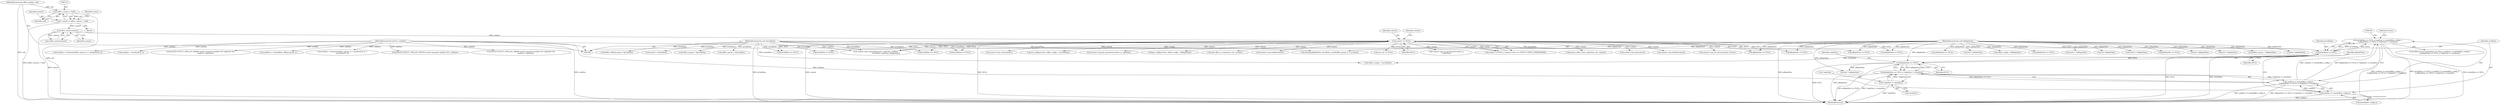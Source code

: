 digraph "0_Android_073a80800f341325932c66818ce4302b312909a4@API" {
"1000191" [label="(Call,pCmdData == NULL || cmdSize != sizeof(effect_config_t)\n || pReplyData == NULL || *replySize != sizeof(int))"];
"1000192" [label="(Call,pCmdData == NULL)"];
"1000104" [label="(MethodParameterIn,void *pCmdData)"];
"1000134" [label="(Call,context == NULL)"];
"1000124" [label="(Call,effect_exists(context))"];
"1000109" [label="(Call,* context = (effect_context_t *)self)"];
"1000111" [label="(Call,(effect_context_t *)self)"];
"1000101" [label="(MethodParameterIn,effect_handle_t self)"];
"1000195" [label="(Call,cmdSize != sizeof(effect_config_t)\n || pReplyData == NULL || *replySize != sizeof(int))"];
"1000196" [label="(Call,cmdSize != sizeof(effect_config_t))"];
"1000103" [label="(MethodParameterIn,uint32_t cmdSize)"];
"1000200" [label="(Call,pReplyData == NULL || *replySize != sizeof(int))"];
"1000201" [label="(Call,pReplyData == NULL)"];
"1000106" [label="(MethodParameterIn,void *pReplyData)"];
"1000204" [label="(Call,*replySize != sizeof(int))"];
"1000195" [label="(Call,cmdSize != sizeof(effect_config_t)\n || pReplyData == NULL || *replySize != sizeof(int))"];
"1000566" [label="(Call,context->ops.set_device(context, device))"];
"1000607" [label="(Call,(effect_offload_param_t*)pCmdData)"];
"1000103" [label="(MethodParameterIn,uint32_t cmdSize)"];
"1000123" [label="(Call,!effect_exists(context))"];
"1000267" [label="(Call,context->ops.reset(context))"];
"1000317" [label="(Call,(int *)pReplyData)"];
"1000192" [label="(Call,pCmdData == NULL)"];
"1000541" [label="(Call,cmdSize < sizeof(uint32_t))"];
"1000111" [label="(Call,(effect_context_t *)self)"];
"1000106" [label="(MethodParameterIn,void *pReplyData)"];
"1000198" [label="(Call,sizeof(effect_config_t))"];
"1000378" [label="(Call,pCmdData == NULL)"];
"1000413" [label="(Call,ALOGV(\"EFFECT_CMD_GET_PARAM invalid command cmdSize %d *replySize %d\",\n                   cmdSize, *replySize))"];
"1000104" [label="(MethodParameterIn,void *pCmdData)"];
"1000193" [label="(Identifier,pCmdData)"];
"1000217" [label="(Call,(int *) pReplyData)"];
"1000392" [label="(Call,pReplyData == NULL)"];
"1000194" [label="(Identifier,NULL)"];
"1000578" [label="(Call,cmdSize != sizeof(effect_offload_param_t))"];
"1000101" [label="(MethodParameterIn,effect_handle_t self)"];
"1000688" [label="(Call,context->ops.command(context, cmdCode, cmdSize,\n                                          pCmdData, replySize, pReplyData))"];
"1000325" [label="(Call,pReplyData == NULL)"];
"1000203" [label="(Identifier,NULL)"];
"1000712" [label="(MethodReturn,int)"];
"1000135" [label="(Identifier,context)"];
"1000176" [label="(Call,(int *) pReplyData)"];
"1000538" [label="(Call,pCmdData == NULL)"];
"1000222" [label="(Call,(effect_config_t *) pCmdData)"];
"1000229" [label="(Call,pReplyData == NULL)"];
"1000134" [label="(Call,context == NULL)"];
"1000557" [label="(Call,(uint32_t *)pCmdData)"];
"1000220" [label="(Call,set_config(context, (effect_config_t *) pCmdData))"];
"1000470" [label="(Call,cmdSize < (int)(sizeof(effect_param_t) + sizeof(uint32_t) +\n sizeof(uint16_t)))"];
"1000207" [label="(Call,sizeof(int))"];
"1000204" [label="(Call,*replySize != sizeof(int))"];
"1000191" [label="(Call,pCmdData == NULL || cmdSize != sizeof(effect_config_t)\n || pReplyData == NULL || *replySize != sizeof(int))"];
"1000256" [label="(Call,(effect_config_t *)pReplyData)"];
"1000550" [label="(Call,ALOGV(\"EFFECT_CMD_SET_DEVICE invalid command cmdSize %d\", cmdSize))"];
"1000483" [label="(Call,pReplyData == NULL)"];
"1000154" [label="(Call,pReplyData == NULL)"];
"1000117" [label="(Identifier,status)"];
"1000457" [label="(Call,context->ops.get_parameter(context, p, replySize))"];
"1000583" [label="(Call,pCmdData == NULL)"];
"1000110" [label="(Identifier,context)"];
"1000504" [label="(Call,(int32_t *)pReplyData)"];
"1000621" [label="(Call,(int *)pReplyData)"];
"1000466" [label="(Call,pCmdData == NULL)"];
"1000113" [label="(Identifier,self)"];
"1000206" [label="(Identifier,replySize)"];
"1000254" [label="(Call,get_config(context, (effect_config_t *)pReplyData))"];
"1000671" [label="(Call,add_effect_to_output(out_ctxt, context))"];
"1000496" [label="(Call,ALOGV(\"EFFECT_CMD_SET_PARAM invalid command cmdSize %d *replySize %d\",\n                  cmdSize, *replySize))"];
"1000310" [label="(Call,context->ops.enable(context))"];
"1000522" [label="(Call,(int32_t *)pReplyData)"];
"1000511" [label="(Call,(effect_param_t *)pCmdData)"];
"1000382" [label="(Call,cmdSize < (int)(sizeof(effect_param_t) + sizeof(uint32_t)))"];
"1000107" [label="(Block,)"];
"1000202" [label="(Identifier,pReplyData)"];
"1000211" [label="(Identifier,status)"];
"1000197" [label="(Identifier,cmdSize)"];
"1000648" [label="(Call,out_ctxt != NULL)"];
"1000433" [label="(Call,(effect_param_t *)pCmdData)"];
"1000196" [label="(Call,cmdSize != sizeof(effect_config_t))"];
"1000587" [label="(Call,pReplyData == NULL)"];
"1000109" [label="(Call,* context = (effect_context_t *)self)"];
"1000190" [label="(ControlStructure,if (pCmdData == NULL || cmdSize != sizeof(effect_config_t)\n || pReplyData == NULL || *replySize != sizeof(int)))"];
"1000124" [label="(Call,effect_exists(context))"];
"1000369" [label="(Call,(int *)pReplyData)"];
"1000200" [label="(Call,pReplyData == NULL || *replySize != sizeof(int))"];
"1000273" [label="(Call,pReplyData == NULL)"];
"1000436" [label="(Call,memcpy(pReplyData, pCmdData, sizeof(effect_param_t) + q->psize))"];
"1000136" [label="(Identifier,NULL)"];
"1000525" [label="(Call,context->ops.set_parameter(context, p,\n *replySize))"];
"1000133" [label="(Call,context == NULL || context->state == EFFECT_STATE_UNINITIALIZED)"];
"1000651" [label="(Call,remove_effect_from_output(out_ctxt, context))"];
"1000184" [label="(Call,(int *) pReplyData)"];
"1000448" [label="(Call,(effect_param_t *)pReplyData)"];
"1000201" [label="(Call,pReplyData == NULL)"];
"1000125" [label="(Identifier,context)"];
"1000139" [label="(Identifier,context)"];
"1000179" [label="(Call,context->ops.init(context))"];
"1000205" [label="(Call,*replySize)"];
"1000362" [label="(Call,context->ops.disable(context))"];
"1000191" -> "1000190"  [label="AST: "];
"1000191" -> "1000192"  [label="CFG: "];
"1000191" -> "1000195"  [label="CFG: "];
"1000192" -> "1000191"  [label="AST: "];
"1000195" -> "1000191"  [label="AST: "];
"1000211" -> "1000191"  [label="CFG: "];
"1000218" -> "1000191"  [label="CFG: "];
"1000191" -> "1000712"  [label="DDG: cmdSize != sizeof(effect_config_t)\n || pReplyData == NULL || *replySize != sizeof(int)"];
"1000191" -> "1000712"  [label="DDG: pCmdData == NULL || cmdSize != sizeof(effect_config_t)\n || pReplyData == NULL || *replySize != sizeof(int)"];
"1000191" -> "1000712"  [label="DDG: pCmdData == NULL"];
"1000192" -> "1000191"  [label="DDG: pCmdData"];
"1000192" -> "1000191"  [label="DDG: NULL"];
"1000195" -> "1000191"  [label="DDG: cmdSize != sizeof(effect_config_t)"];
"1000195" -> "1000191"  [label="DDG: pReplyData == NULL || *replySize != sizeof(int)"];
"1000192" -> "1000194"  [label="CFG: "];
"1000193" -> "1000192"  [label="AST: "];
"1000194" -> "1000192"  [label="AST: "];
"1000197" -> "1000192"  [label="CFG: "];
"1000192" -> "1000712"  [label="DDG: NULL"];
"1000192" -> "1000712"  [label="DDG: pCmdData"];
"1000104" -> "1000192"  [label="DDG: pCmdData"];
"1000134" -> "1000192"  [label="DDG: NULL"];
"1000192" -> "1000201"  [label="DDG: NULL"];
"1000192" -> "1000222"  [label="DDG: pCmdData"];
"1000104" -> "1000100"  [label="AST: "];
"1000104" -> "1000712"  [label="DDG: pCmdData"];
"1000104" -> "1000222"  [label="DDG: pCmdData"];
"1000104" -> "1000378"  [label="DDG: pCmdData"];
"1000104" -> "1000433"  [label="DDG: pCmdData"];
"1000104" -> "1000436"  [label="DDG: pCmdData"];
"1000104" -> "1000466"  [label="DDG: pCmdData"];
"1000104" -> "1000511"  [label="DDG: pCmdData"];
"1000104" -> "1000538"  [label="DDG: pCmdData"];
"1000104" -> "1000557"  [label="DDG: pCmdData"];
"1000104" -> "1000583"  [label="DDG: pCmdData"];
"1000104" -> "1000607"  [label="DDG: pCmdData"];
"1000104" -> "1000688"  [label="DDG: pCmdData"];
"1000134" -> "1000133"  [label="AST: "];
"1000134" -> "1000136"  [label="CFG: "];
"1000135" -> "1000134"  [label="AST: "];
"1000136" -> "1000134"  [label="AST: "];
"1000139" -> "1000134"  [label="CFG: "];
"1000133" -> "1000134"  [label="CFG: "];
"1000134" -> "1000712"  [label="DDG: context"];
"1000134" -> "1000712"  [label="DDG: NULL"];
"1000134" -> "1000133"  [label="DDG: context"];
"1000134" -> "1000133"  [label="DDG: NULL"];
"1000124" -> "1000134"  [label="DDG: context"];
"1000134" -> "1000154"  [label="DDG: NULL"];
"1000134" -> "1000179"  [label="DDG: context"];
"1000134" -> "1000220"  [label="DDG: context"];
"1000134" -> "1000229"  [label="DDG: NULL"];
"1000134" -> "1000254"  [label="DDG: context"];
"1000134" -> "1000267"  [label="DDG: context"];
"1000134" -> "1000273"  [label="DDG: NULL"];
"1000134" -> "1000310"  [label="DDG: context"];
"1000134" -> "1000325"  [label="DDG: NULL"];
"1000134" -> "1000362"  [label="DDG: context"];
"1000134" -> "1000378"  [label="DDG: NULL"];
"1000134" -> "1000457"  [label="DDG: context"];
"1000134" -> "1000466"  [label="DDG: NULL"];
"1000134" -> "1000525"  [label="DDG: context"];
"1000134" -> "1000538"  [label="DDG: NULL"];
"1000134" -> "1000566"  [label="DDG: context"];
"1000134" -> "1000583"  [label="DDG: NULL"];
"1000134" -> "1000648"  [label="DDG: NULL"];
"1000134" -> "1000651"  [label="DDG: context"];
"1000134" -> "1000671"  [label="DDG: context"];
"1000134" -> "1000688"  [label="DDG: context"];
"1000124" -> "1000123"  [label="AST: "];
"1000124" -> "1000125"  [label="CFG: "];
"1000125" -> "1000124"  [label="AST: "];
"1000123" -> "1000124"  [label="CFG: "];
"1000124" -> "1000712"  [label="DDG: context"];
"1000124" -> "1000123"  [label="DDG: context"];
"1000109" -> "1000124"  [label="DDG: context"];
"1000109" -> "1000107"  [label="AST: "];
"1000109" -> "1000111"  [label="CFG: "];
"1000110" -> "1000109"  [label="AST: "];
"1000111" -> "1000109"  [label="AST: "];
"1000117" -> "1000109"  [label="CFG: "];
"1000109" -> "1000712"  [label="DDG: (effect_context_t *)self"];
"1000111" -> "1000109"  [label="DDG: self"];
"1000111" -> "1000113"  [label="CFG: "];
"1000112" -> "1000111"  [label="AST: "];
"1000113" -> "1000111"  [label="AST: "];
"1000111" -> "1000712"  [label="DDG: self"];
"1000101" -> "1000111"  [label="DDG: self"];
"1000101" -> "1000100"  [label="AST: "];
"1000101" -> "1000712"  [label="DDG: self"];
"1000195" -> "1000196"  [label="CFG: "];
"1000195" -> "1000200"  [label="CFG: "];
"1000196" -> "1000195"  [label="AST: "];
"1000200" -> "1000195"  [label="AST: "];
"1000195" -> "1000712"  [label="DDG: pReplyData == NULL || *replySize != sizeof(int)"];
"1000195" -> "1000712"  [label="DDG: cmdSize != sizeof(effect_config_t)"];
"1000196" -> "1000195"  [label="DDG: cmdSize"];
"1000200" -> "1000195"  [label="DDG: pReplyData == NULL"];
"1000200" -> "1000195"  [label="DDG: *replySize != sizeof(int)"];
"1000196" -> "1000198"  [label="CFG: "];
"1000197" -> "1000196"  [label="AST: "];
"1000198" -> "1000196"  [label="AST: "];
"1000202" -> "1000196"  [label="CFG: "];
"1000196" -> "1000712"  [label="DDG: cmdSize"];
"1000103" -> "1000196"  [label="DDG: cmdSize"];
"1000103" -> "1000100"  [label="AST: "];
"1000103" -> "1000712"  [label="DDG: cmdSize"];
"1000103" -> "1000382"  [label="DDG: cmdSize"];
"1000103" -> "1000413"  [label="DDG: cmdSize"];
"1000103" -> "1000470"  [label="DDG: cmdSize"];
"1000103" -> "1000496"  [label="DDG: cmdSize"];
"1000103" -> "1000541"  [label="DDG: cmdSize"];
"1000103" -> "1000550"  [label="DDG: cmdSize"];
"1000103" -> "1000578"  [label="DDG: cmdSize"];
"1000103" -> "1000688"  [label="DDG: cmdSize"];
"1000200" -> "1000201"  [label="CFG: "];
"1000200" -> "1000204"  [label="CFG: "];
"1000201" -> "1000200"  [label="AST: "];
"1000204" -> "1000200"  [label="AST: "];
"1000200" -> "1000712"  [label="DDG: pReplyData == NULL"];
"1000200" -> "1000712"  [label="DDG: *replySize != sizeof(int)"];
"1000201" -> "1000200"  [label="DDG: pReplyData"];
"1000201" -> "1000200"  [label="DDG: NULL"];
"1000204" -> "1000200"  [label="DDG: *replySize"];
"1000201" -> "1000203"  [label="CFG: "];
"1000202" -> "1000201"  [label="AST: "];
"1000203" -> "1000201"  [label="AST: "];
"1000206" -> "1000201"  [label="CFG: "];
"1000201" -> "1000712"  [label="DDG: NULL"];
"1000201" -> "1000712"  [label="DDG: pReplyData"];
"1000106" -> "1000201"  [label="DDG: pReplyData"];
"1000201" -> "1000217"  [label="DDG: pReplyData"];
"1000106" -> "1000100"  [label="AST: "];
"1000106" -> "1000712"  [label="DDG: pReplyData"];
"1000106" -> "1000154"  [label="DDG: pReplyData"];
"1000106" -> "1000176"  [label="DDG: pReplyData"];
"1000106" -> "1000184"  [label="DDG: pReplyData"];
"1000106" -> "1000217"  [label="DDG: pReplyData"];
"1000106" -> "1000229"  [label="DDG: pReplyData"];
"1000106" -> "1000256"  [label="DDG: pReplyData"];
"1000106" -> "1000273"  [label="DDG: pReplyData"];
"1000106" -> "1000317"  [label="DDG: pReplyData"];
"1000106" -> "1000325"  [label="DDG: pReplyData"];
"1000106" -> "1000369"  [label="DDG: pReplyData"];
"1000106" -> "1000392"  [label="DDG: pReplyData"];
"1000106" -> "1000436"  [label="DDG: pReplyData"];
"1000106" -> "1000448"  [label="DDG: pReplyData"];
"1000106" -> "1000483"  [label="DDG: pReplyData"];
"1000106" -> "1000504"  [label="DDG: pReplyData"];
"1000106" -> "1000522"  [label="DDG: pReplyData"];
"1000106" -> "1000587"  [label="DDG: pReplyData"];
"1000106" -> "1000621"  [label="DDG: pReplyData"];
"1000106" -> "1000688"  [label="DDG: pReplyData"];
"1000204" -> "1000207"  [label="CFG: "];
"1000205" -> "1000204"  [label="AST: "];
"1000207" -> "1000204"  [label="AST: "];
"1000204" -> "1000712"  [label="DDG: *replySize"];
}
